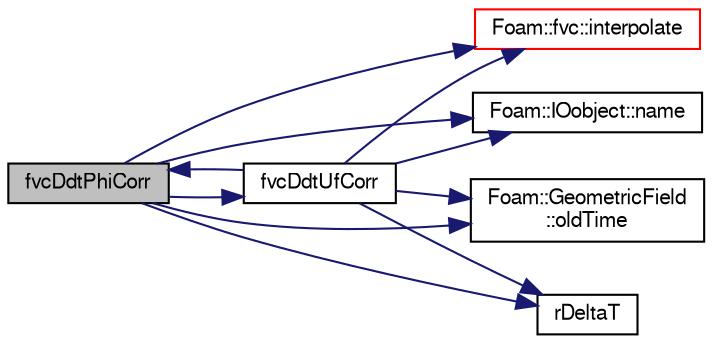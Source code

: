 digraph "fvcDdtPhiCorr"
{
  bgcolor="transparent";
  edge [fontname="FreeSans",fontsize="10",labelfontname="FreeSans",labelfontsize="10"];
  node [fontname="FreeSans",fontsize="10",shape=record];
  rankdir="LR";
  Node144 [label="fvcDdtPhiCorr",height=0.2,width=0.4,color="black", fillcolor="grey75", style="filled", fontcolor="black"];
  Node144 -> Node145 [color="midnightblue",fontsize="10",style="solid",fontname="FreeSans"];
  Node145 [label="fvcDdtUfCorr",height=0.2,width=0.4,color="black",URL="$a22466.html#a116ff4bf9de040e220fd93a58feb4e75"];
  Node145 -> Node144 [color="midnightblue",fontsize="10",style="solid",fontname="FreeSans"];
  Node145 -> Node146 [color="midnightblue",fontsize="10",style="solid",fontname="FreeSans"];
  Node146 [label="Foam::fvc::interpolate",height=0.2,width=0.4,color="red",URL="$a21134.html#addbc18784300dd0955a9bf79f8e2c43b"];
  Node145 -> Node149 [color="midnightblue",fontsize="10",style="solid",fontname="FreeSans"];
  Node149 [label="Foam::IOobject::name",height=0.2,width=0.4,color="black",URL="$a26142.html#acc80e00a8ac919288fb55bd14cc88bf6",tooltip="Return name. "];
  Node145 -> Node150 [color="midnightblue",fontsize="10",style="solid",fontname="FreeSans"];
  Node150 [label="Foam::GeometricField\l::oldTime",height=0.2,width=0.4,color="black",URL="$a22434.html#a2f51be6de19012555f923b0902d64135",tooltip="Return old time field. "];
  Node145 -> Node151 [color="midnightblue",fontsize="10",style="solid",fontname="FreeSans"];
  Node151 [label="rDeltaT",height=0.2,width=0.4,color="black",URL="$a38426.html#ab4a06642de5708190d817dc1a2e352a3"];
  Node144 -> Node146 [color="midnightblue",fontsize="10",style="solid",fontname="FreeSans"];
  Node144 -> Node149 [color="midnightblue",fontsize="10",style="solid",fontname="FreeSans"];
  Node144 -> Node150 [color="midnightblue",fontsize="10",style="solid",fontname="FreeSans"];
  Node144 -> Node151 [color="midnightblue",fontsize="10",style="solid",fontname="FreeSans"];
}
